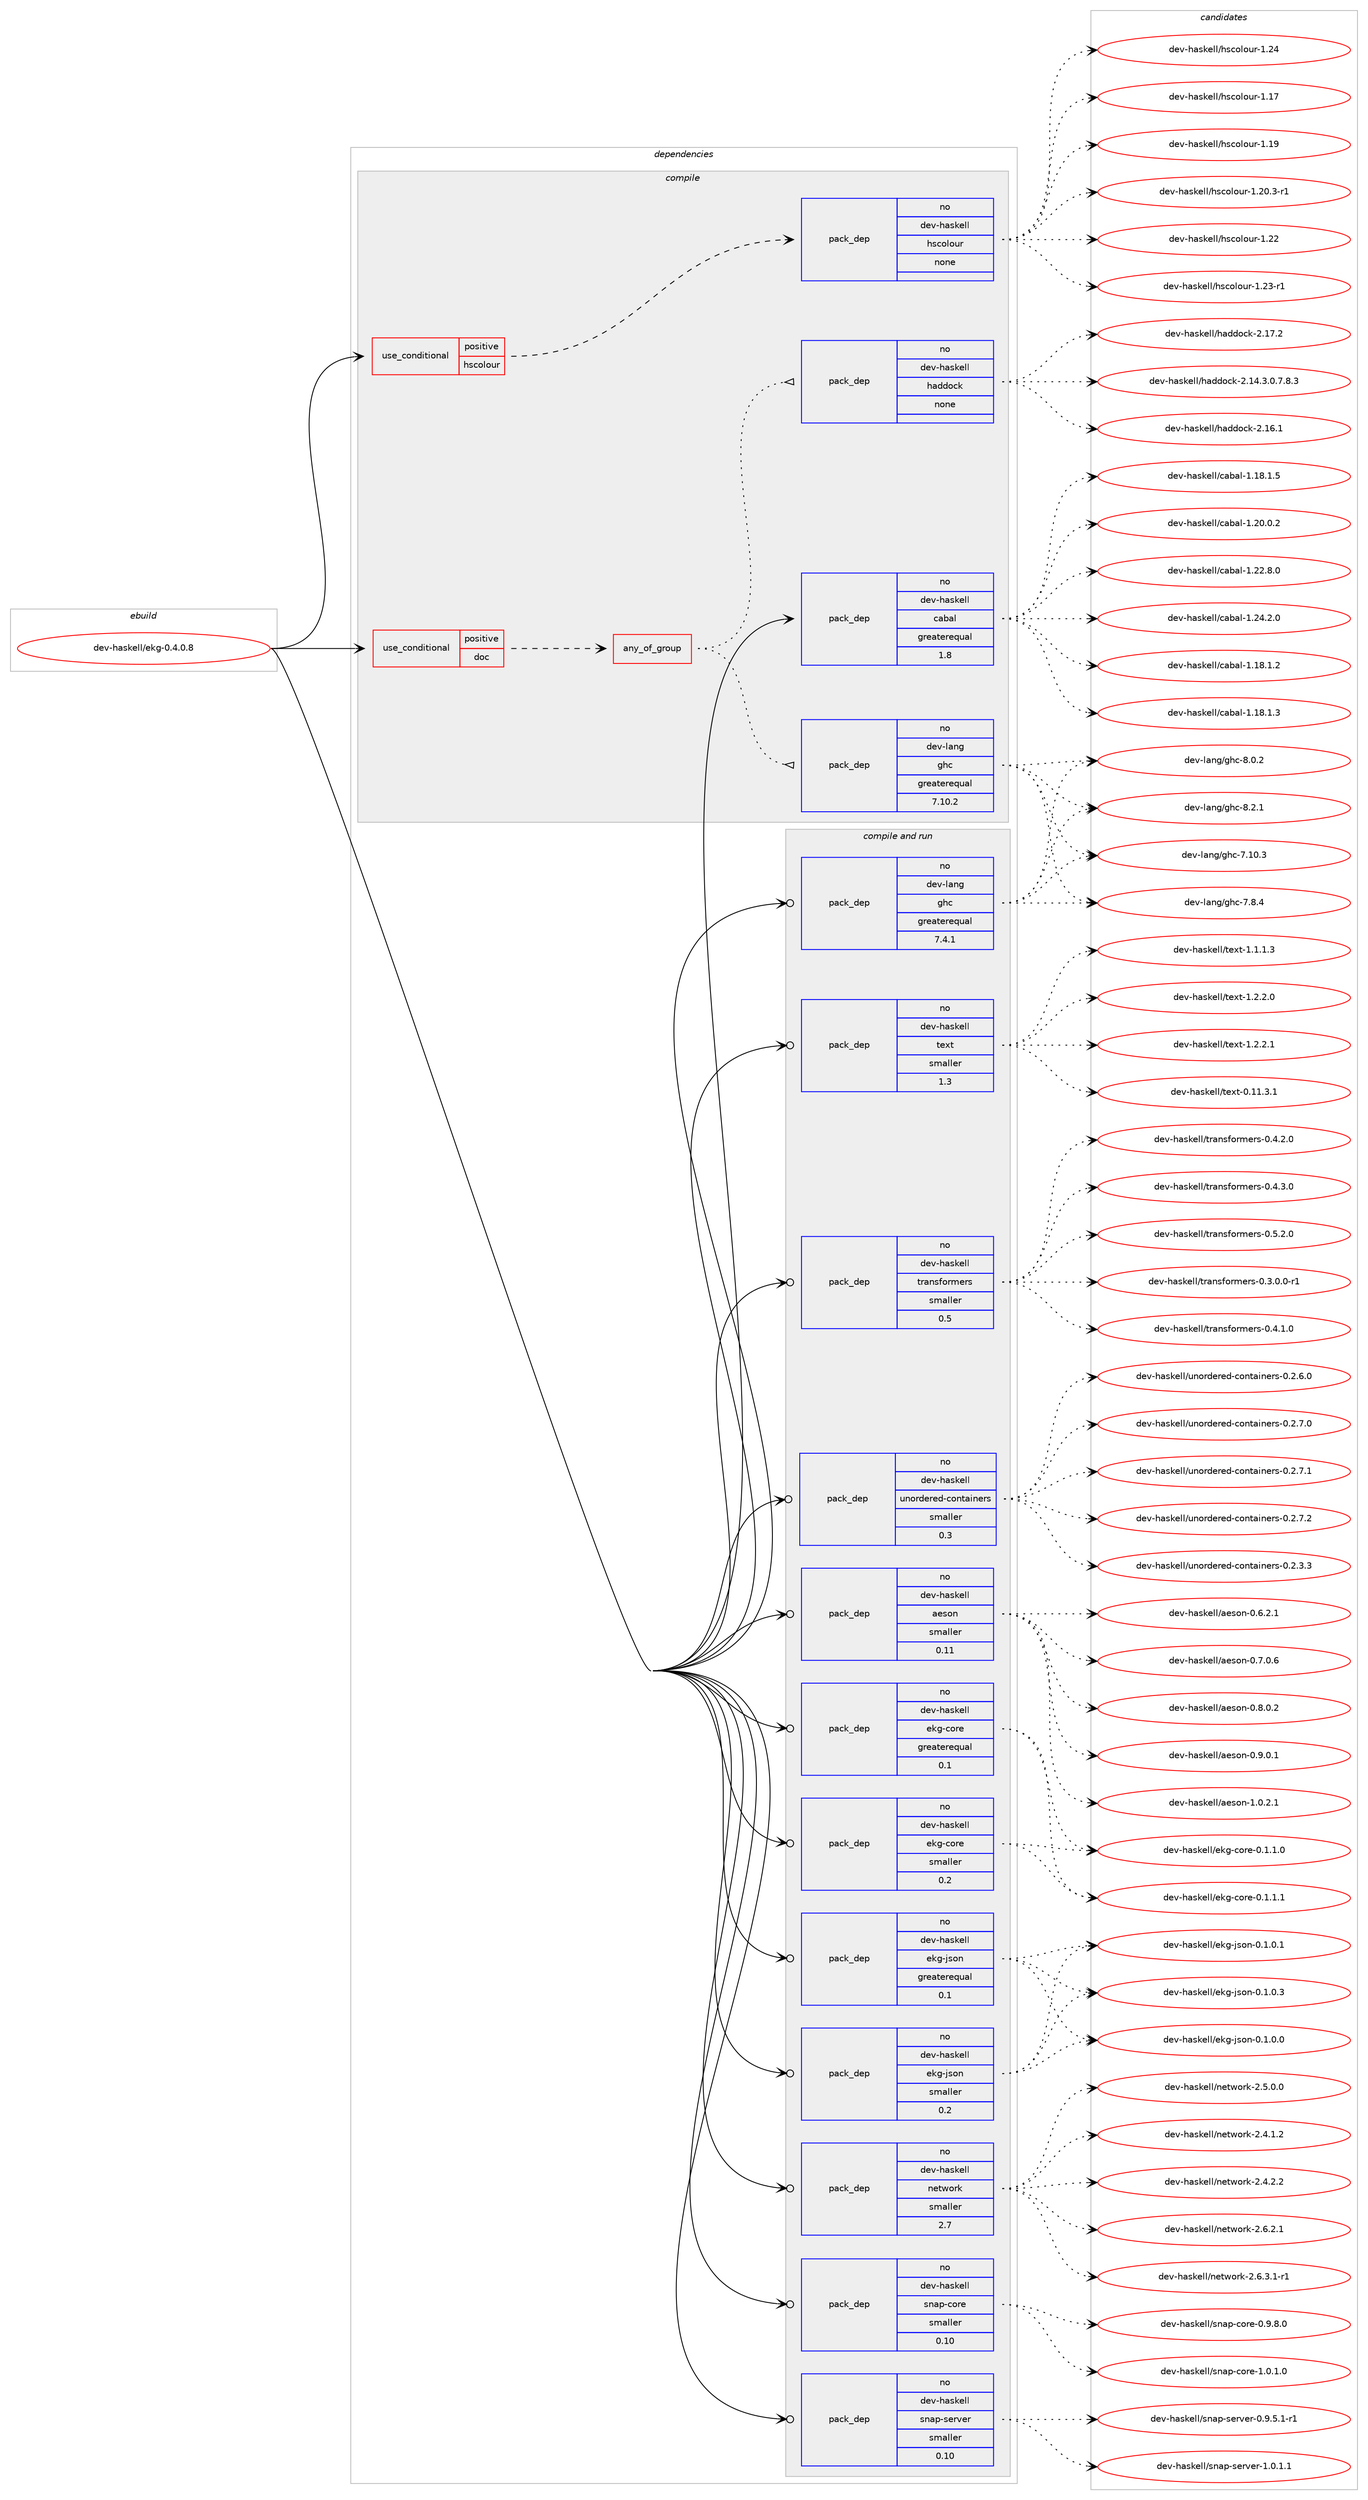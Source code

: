 digraph prolog {

# *************
# Graph options
# *************

newrank=true;
concentrate=true;
compound=true;
graph [rankdir=LR,fontname=Helvetica,fontsize=10,ranksep=1.5];#, ranksep=2.5, nodesep=0.2];
edge  [arrowhead=vee];
node  [fontname=Helvetica,fontsize=10];

# **********
# The ebuild
# **********

subgraph cluster_leftcol {
color=gray;
rank=same;
label=<<i>ebuild</i>>;
id [label="dev-haskell/ekg-0.4.0.8", color=red, width=4, href="../dev-haskell/ekg-0.4.0.8.svg"];
}

# ****************
# The dependencies
# ****************

subgraph cluster_midcol {
color=gray;
label=<<i>dependencies</i>>;
subgraph cluster_compile {
fillcolor="#eeeeee";
style=filled;
label=<<i>compile</i>>;
subgraph cond18768 {
dependency79824 [label=<<TABLE BORDER="0" CELLBORDER="1" CELLSPACING="0" CELLPADDING="4"><TR><TD ROWSPAN="3" CELLPADDING="10">use_conditional</TD></TR><TR><TD>positive</TD></TR><TR><TD>doc</TD></TR></TABLE>>, shape=none, color=red];
subgraph any1952 {
dependency79825 [label=<<TABLE BORDER="0" CELLBORDER="1" CELLSPACING="0" CELLPADDING="4"><TR><TD CELLPADDING="10">any_of_group</TD></TR></TABLE>>, shape=none, color=red];subgraph pack59074 {
dependency79826 [label=<<TABLE BORDER="0" CELLBORDER="1" CELLSPACING="0" CELLPADDING="4" WIDTH="220"><TR><TD ROWSPAN="6" CELLPADDING="30">pack_dep</TD></TR><TR><TD WIDTH="110">no</TD></TR><TR><TD>dev-haskell</TD></TR><TR><TD>haddock</TD></TR><TR><TD>none</TD></TR><TR><TD></TD></TR></TABLE>>, shape=none, color=blue];
}
dependency79825:e -> dependency79826:w [weight=20,style="dotted",arrowhead="oinv"];
subgraph pack59075 {
dependency79827 [label=<<TABLE BORDER="0" CELLBORDER="1" CELLSPACING="0" CELLPADDING="4" WIDTH="220"><TR><TD ROWSPAN="6" CELLPADDING="30">pack_dep</TD></TR><TR><TD WIDTH="110">no</TD></TR><TR><TD>dev-lang</TD></TR><TR><TD>ghc</TD></TR><TR><TD>greaterequal</TD></TR><TR><TD>7.10.2</TD></TR></TABLE>>, shape=none, color=blue];
}
dependency79825:e -> dependency79827:w [weight=20,style="dotted",arrowhead="oinv"];
}
dependency79824:e -> dependency79825:w [weight=20,style="dashed",arrowhead="vee"];
}
id:e -> dependency79824:w [weight=20,style="solid",arrowhead="vee"];
subgraph cond18769 {
dependency79828 [label=<<TABLE BORDER="0" CELLBORDER="1" CELLSPACING="0" CELLPADDING="4"><TR><TD ROWSPAN="3" CELLPADDING="10">use_conditional</TD></TR><TR><TD>positive</TD></TR><TR><TD>hscolour</TD></TR></TABLE>>, shape=none, color=red];
subgraph pack59076 {
dependency79829 [label=<<TABLE BORDER="0" CELLBORDER="1" CELLSPACING="0" CELLPADDING="4" WIDTH="220"><TR><TD ROWSPAN="6" CELLPADDING="30">pack_dep</TD></TR><TR><TD WIDTH="110">no</TD></TR><TR><TD>dev-haskell</TD></TR><TR><TD>hscolour</TD></TR><TR><TD>none</TD></TR><TR><TD></TD></TR></TABLE>>, shape=none, color=blue];
}
dependency79828:e -> dependency79829:w [weight=20,style="dashed",arrowhead="vee"];
}
id:e -> dependency79828:w [weight=20,style="solid",arrowhead="vee"];
subgraph pack59077 {
dependency79830 [label=<<TABLE BORDER="0" CELLBORDER="1" CELLSPACING="0" CELLPADDING="4" WIDTH="220"><TR><TD ROWSPAN="6" CELLPADDING="30">pack_dep</TD></TR><TR><TD WIDTH="110">no</TD></TR><TR><TD>dev-haskell</TD></TR><TR><TD>cabal</TD></TR><TR><TD>greaterequal</TD></TR><TR><TD>1.8</TD></TR></TABLE>>, shape=none, color=blue];
}
id:e -> dependency79830:w [weight=20,style="solid",arrowhead="vee"];
}
subgraph cluster_compileandrun {
fillcolor="#eeeeee";
style=filled;
label=<<i>compile and run</i>>;
subgraph pack59078 {
dependency79831 [label=<<TABLE BORDER="0" CELLBORDER="1" CELLSPACING="0" CELLPADDING="4" WIDTH="220"><TR><TD ROWSPAN="6" CELLPADDING="30">pack_dep</TD></TR><TR><TD WIDTH="110">no</TD></TR><TR><TD>dev-haskell</TD></TR><TR><TD>aeson</TD></TR><TR><TD>smaller</TD></TR><TR><TD>0.11</TD></TR></TABLE>>, shape=none, color=blue];
}
id:e -> dependency79831:w [weight=20,style="solid",arrowhead="odotvee"];
subgraph pack59079 {
dependency79832 [label=<<TABLE BORDER="0" CELLBORDER="1" CELLSPACING="0" CELLPADDING="4" WIDTH="220"><TR><TD ROWSPAN="6" CELLPADDING="30">pack_dep</TD></TR><TR><TD WIDTH="110">no</TD></TR><TR><TD>dev-haskell</TD></TR><TR><TD>ekg-core</TD></TR><TR><TD>greaterequal</TD></TR><TR><TD>0.1</TD></TR></TABLE>>, shape=none, color=blue];
}
id:e -> dependency79832:w [weight=20,style="solid",arrowhead="odotvee"];
subgraph pack59080 {
dependency79833 [label=<<TABLE BORDER="0" CELLBORDER="1" CELLSPACING="0" CELLPADDING="4" WIDTH="220"><TR><TD ROWSPAN="6" CELLPADDING="30">pack_dep</TD></TR><TR><TD WIDTH="110">no</TD></TR><TR><TD>dev-haskell</TD></TR><TR><TD>ekg-core</TD></TR><TR><TD>smaller</TD></TR><TR><TD>0.2</TD></TR></TABLE>>, shape=none, color=blue];
}
id:e -> dependency79833:w [weight=20,style="solid",arrowhead="odotvee"];
subgraph pack59081 {
dependency79834 [label=<<TABLE BORDER="0" CELLBORDER="1" CELLSPACING="0" CELLPADDING="4" WIDTH="220"><TR><TD ROWSPAN="6" CELLPADDING="30">pack_dep</TD></TR><TR><TD WIDTH="110">no</TD></TR><TR><TD>dev-haskell</TD></TR><TR><TD>ekg-json</TD></TR><TR><TD>greaterequal</TD></TR><TR><TD>0.1</TD></TR></TABLE>>, shape=none, color=blue];
}
id:e -> dependency79834:w [weight=20,style="solid",arrowhead="odotvee"];
subgraph pack59082 {
dependency79835 [label=<<TABLE BORDER="0" CELLBORDER="1" CELLSPACING="0" CELLPADDING="4" WIDTH="220"><TR><TD ROWSPAN="6" CELLPADDING="30">pack_dep</TD></TR><TR><TD WIDTH="110">no</TD></TR><TR><TD>dev-haskell</TD></TR><TR><TD>ekg-json</TD></TR><TR><TD>smaller</TD></TR><TR><TD>0.2</TD></TR></TABLE>>, shape=none, color=blue];
}
id:e -> dependency79835:w [weight=20,style="solid",arrowhead="odotvee"];
subgraph pack59083 {
dependency79836 [label=<<TABLE BORDER="0" CELLBORDER="1" CELLSPACING="0" CELLPADDING="4" WIDTH="220"><TR><TD ROWSPAN="6" CELLPADDING="30">pack_dep</TD></TR><TR><TD WIDTH="110">no</TD></TR><TR><TD>dev-haskell</TD></TR><TR><TD>network</TD></TR><TR><TD>smaller</TD></TR><TR><TD>2.7</TD></TR></TABLE>>, shape=none, color=blue];
}
id:e -> dependency79836:w [weight=20,style="solid",arrowhead="odotvee"];
subgraph pack59084 {
dependency79837 [label=<<TABLE BORDER="0" CELLBORDER="1" CELLSPACING="0" CELLPADDING="4" WIDTH="220"><TR><TD ROWSPAN="6" CELLPADDING="30">pack_dep</TD></TR><TR><TD WIDTH="110">no</TD></TR><TR><TD>dev-haskell</TD></TR><TR><TD>snap-core</TD></TR><TR><TD>smaller</TD></TR><TR><TD>0.10</TD></TR></TABLE>>, shape=none, color=blue];
}
id:e -> dependency79837:w [weight=20,style="solid",arrowhead="odotvee"];
subgraph pack59085 {
dependency79838 [label=<<TABLE BORDER="0" CELLBORDER="1" CELLSPACING="0" CELLPADDING="4" WIDTH="220"><TR><TD ROWSPAN="6" CELLPADDING="30">pack_dep</TD></TR><TR><TD WIDTH="110">no</TD></TR><TR><TD>dev-haskell</TD></TR><TR><TD>snap-server</TD></TR><TR><TD>smaller</TD></TR><TR><TD>0.10</TD></TR></TABLE>>, shape=none, color=blue];
}
id:e -> dependency79838:w [weight=20,style="solid",arrowhead="odotvee"];
subgraph pack59086 {
dependency79839 [label=<<TABLE BORDER="0" CELLBORDER="1" CELLSPACING="0" CELLPADDING="4" WIDTH="220"><TR><TD ROWSPAN="6" CELLPADDING="30">pack_dep</TD></TR><TR><TD WIDTH="110">no</TD></TR><TR><TD>dev-haskell</TD></TR><TR><TD>text</TD></TR><TR><TD>smaller</TD></TR><TR><TD>1.3</TD></TR></TABLE>>, shape=none, color=blue];
}
id:e -> dependency79839:w [weight=20,style="solid",arrowhead="odotvee"];
subgraph pack59087 {
dependency79840 [label=<<TABLE BORDER="0" CELLBORDER="1" CELLSPACING="0" CELLPADDING="4" WIDTH="220"><TR><TD ROWSPAN="6" CELLPADDING="30">pack_dep</TD></TR><TR><TD WIDTH="110">no</TD></TR><TR><TD>dev-haskell</TD></TR><TR><TD>transformers</TD></TR><TR><TD>smaller</TD></TR><TR><TD>0.5</TD></TR></TABLE>>, shape=none, color=blue];
}
id:e -> dependency79840:w [weight=20,style="solid",arrowhead="odotvee"];
subgraph pack59088 {
dependency79841 [label=<<TABLE BORDER="0" CELLBORDER="1" CELLSPACING="0" CELLPADDING="4" WIDTH="220"><TR><TD ROWSPAN="6" CELLPADDING="30">pack_dep</TD></TR><TR><TD WIDTH="110">no</TD></TR><TR><TD>dev-haskell</TD></TR><TR><TD>unordered-containers</TD></TR><TR><TD>smaller</TD></TR><TR><TD>0.3</TD></TR></TABLE>>, shape=none, color=blue];
}
id:e -> dependency79841:w [weight=20,style="solid",arrowhead="odotvee"];
subgraph pack59089 {
dependency79842 [label=<<TABLE BORDER="0" CELLBORDER="1" CELLSPACING="0" CELLPADDING="4" WIDTH="220"><TR><TD ROWSPAN="6" CELLPADDING="30">pack_dep</TD></TR><TR><TD WIDTH="110">no</TD></TR><TR><TD>dev-lang</TD></TR><TR><TD>ghc</TD></TR><TR><TD>greaterequal</TD></TR><TR><TD>7.4.1</TD></TR></TABLE>>, shape=none, color=blue];
}
id:e -> dependency79842:w [weight=20,style="solid",arrowhead="odotvee"];
}
subgraph cluster_run {
fillcolor="#eeeeee";
style=filled;
label=<<i>run</i>>;
}
}

# **************
# The candidates
# **************

subgraph cluster_choices {
rank=same;
color=gray;
label=<<i>candidates</i>>;

subgraph choice59074 {
color=black;
nodesep=1;
choice1001011184510497115107101108108471049710010011199107455046495246514648465546564651 [label="dev-haskell/haddock-2.14.3.0.7.8.3", color=red, width=4,href="../dev-haskell/haddock-2.14.3.0.7.8.3.svg"];
choice100101118451049711510710110810847104971001001119910745504649544649 [label="dev-haskell/haddock-2.16.1", color=red, width=4,href="../dev-haskell/haddock-2.16.1.svg"];
choice100101118451049711510710110810847104971001001119910745504649554650 [label="dev-haskell/haddock-2.17.2", color=red, width=4,href="../dev-haskell/haddock-2.17.2.svg"];
dependency79826:e -> choice1001011184510497115107101108108471049710010011199107455046495246514648465546564651:w [style=dotted,weight="100"];
dependency79826:e -> choice100101118451049711510710110810847104971001001119910745504649544649:w [style=dotted,weight="100"];
dependency79826:e -> choice100101118451049711510710110810847104971001001119910745504649554650:w [style=dotted,weight="100"];
}
subgraph choice59075 {
color=black;
nodesep=1;
choice1001011184510897110103471031049945554649484651 [label="dev-lang/ghc-7.10.3", color=red, width=4,href="../dev-lang/ghc-7.10.3.svg"];
choice10010111845108971101034710310499455546564652 [label="dev-lang/ghc-7.8.4", color=red, width=4,href="../dev-lang/ghc-7.8.4.svg"];
choice10010111845108971101034710310499455646484650 [label="dev-lang/ghc-8.0.2", color=red, width=4,href="../dev-lang/ghc-8.0.2.svg"];
choice10010111845108971101034710310499455646504649 [label="dev-lang/ghc-8.2.1", color=red, width=4,href="../dev-lang/ghc-8.2.1.svg"];
dependency79827:e -> choice1001011184510897110103471031049945554649484651:w [style=dotted,weight="100"];
dependency79827:e -> choice10010111845108971101034710310499455546564652:w [style=dotted,weight="100"];
dependency79827:e -> choice10010111845108971101034710310499455646484650:w [style=dotted,weight="100"];
dependency79827:e -> choice10010111845108971101034710310499455646504649:w [style=dotted,weight="100"];
}
subgraph choice59076 {
color=black;
nodesep=1;
choice100101118451049711510710110810847104115991111081111171144549464955 [label="dev-haskell/hscolour-1.17", color=red, width=4,href="../dev-haskell/hscolour-1.17.svg"];
choice100101118451049711510710110810847104115991111081111171144549464957 [label="dev-haskell/hscolour-1.19", color=red, width=4,href="../dev-haskell/hscolour-1.19.svg"];
choice10010111845104971151071011081084710411599111108111117114454946504846514511449 [label="dev-haskell/hscolour-1.20.3-r1", color=red, width=4,href="../dev-haskell/hscolour-1.20.3-r1.svg"];
choice100101118451049711510710110810847104115991111081111171144549465050 [label="dev-haskell/hscolour-1.22", color=red, width=4,href="../dev-haskell/hscolour-1.22.svg"];
choice1001011184510497115107101108108471041159911110811111711445494650514511449 [label="dev-haskell/hscolour-1.23-r1", color=red, width=4,href="../dev-haskell/hscolour-1.23-r1.svg"];
choice100101118451049711510710110810847104115991111081111171144549465052 [label="dev-haskell/hscolour-1.24", color=red, width=4,href="../dev-haskell/hscolour-1.24.svg"];
dependency79829:e -> choice100101118451049711510710110810847104115991111081111171144549464955:w [style=dotted,weight="100"];
dependency79829:e -> choice100101118451049711510710110810847104115991111081111171144549464957:w [style=dotted,weight="100"];
dependency79829:e -> choice10010111845104971151071011081084710411599111108111117114454946504846514511449:w [style=dotted,weight="100"];
dependency79829:e -> choice100101118451049711510710110810847104115991111081111171144549465050:w [style=dotted,weight="100"];
dependency79829:e -> choice1001011184510497115107101108108471041159911110811111711445494650514511449:w [style=dotted,weight="100"];
dependency79829:e -> choice100101118451049711510710110810847104115991111081111171144549465052:w [style=dotted,weight="100"];
}
subgraph choice59077 {
color=black;
nodesep=1;
choice10010111845104971151071011081084799979897108454946495646494650 [label="dev-haskell/cabal-1.18.1.2", color=red, width=4,href="../dev-haskell/cabal-1.18.1.2.svg"];
choice10010111845104971151071011081084799979897108454946495646494651 [label="dev-haskell/cabal-1.18.1.3", color=red, width=4,href="../dev-haskell/cabal-1.18.1.3.svg"];
choice10010111845104971151071011081084799979897108454946495646494653 [label="dev-haskell/cabal-1.18.1.5", color=red, width=4,href="../dev-haskell/cabal-1.18.1.5.svg"];
choice10010111845104971151071011081084799979897108454946504846484650 [label="dev-haskell/cabal-1.20.0.2", color=red, width=4,href="../dev-haskell/cabal-1.20.0.2.svg"];
choice10010111845104971151071011081084799979897108454946505046564648 [label="dev-haskell/cabal-1.22.8.0", color=red, width=4,href="../dev-haskell/cabal-1.22.8.0.svg"];
choice10010111845104971151071011081084799979897108454946505246504648 [label="dev-haskell/cabal-1.24.2.0", color=red, width=4,href="../dev-haskell/cabal-1.24.2.0.svg"];
dependency79830:e -> choice10010111845104971151071011081084799979897108454946495646494650:w [style=dotted,weight="100"];
dependency79830:e -> choice10010111845104971151071011081084799979897108454946495646494651:w [style=dotted,weight="100"];
dependency79830:e -> choice10010111845104971151071011081084799979897108454946495646494653:w [style=dotted,weight="100"];
dependency79830:e -> choice10010111845104971151071011081084799979897108454946504846484650:w [style=dotted,weight="100"];
dependency79830:e -> choice10010111845104971151071011081084799979897108454946505046564648:w [style=dotted,weight="100"];
dependency79830:e -> choice10010111845104971151071011081084799979897108454946505246504648:w [style=dotted,weight="100"];
}
subgraph choice59078 {
color=black;
nodesep=1;
choice100101118451049711510710110810847971011151111104548465446504649 [label="dev-haskell/aeson-0.6.2.1", color=red, width=4,href="../dev-haskell/aeson-0.6.2.1.svg"];
choice100101118451049711510710110810847971011151111104548465546484654 [label="dev-haskell/aeson-0.7.0.6", color=red, width=4,href="../dev-haskell/aeson-0.7.0.6.svg"];
choice100101118451049711510710110810847971011151111104548465646484650 [label="dev-haskell/aeson-0.8.0.2", color=red, width=4,href="../dev-haskell/aeson-0.8.0.2.svg"];
choice100101118451049711510710110810847971011151111104548465746484649 [label="dev-haskell/aeson-0.9.0.1", color=red, width=4,href="../dev-haskell/aeson-0.9.0.1.svg"];
choice100101118451049711510710110810847971011151111104549464846504649 [label="dev-haskell/aeson-1.0.2.1", color=red, width=4,href="../dev-haskell/aeson-1.0.2.1.svg"];
dependency79831:e -> choice100101118451049711510710110810847971011151111104548465446504649:w [style=dotted,weight="100"];
dependency79831:e -> choice100101118451049711510710110810847971011151111104548465546484654:w [style=dotted,weight="100"];
dependency79831:e -> choice100101118451049711510710110810847971011151111104548465646484650:w [style=dotted,weight="100"];
dependency79831:e -> choice100101118451049711510710110810847971011151111104548465746484649:w [style=dotted,weight="100"];
dependency79831:e -> choice100101118451049711510710110810847971011151111104549464846504649:w [style=dotted,weight="100"];
}
subgraph choice59079 {
color=black;
nodesep=1;
choice10010111845104971151071011081084710110710345991111141014548464946494648 [label="dev-haskell/ekg-core-0.1.1.0", color=red, width=4,href="../dev-haskell/ekg-core-0.1.1.0.svg"];
choice10010111845104971151071011081084710110710345991111141014548464946494649 [label="dev-haskell/ekg-core-0.1.1.1", color=red, width=4,href="../dev-haskell/ekg-core-0.1.1.1.svg"];
dependency79832:e -> choice10010111845104971151071011081084710110710345991111141014548464946494648:w [style=dotted,weight="100"];
dependency79832:e -> choice10010111845104971151071011081084710110710345991111141014548464946494649:w [style=dotted,weight="100"];
}
subgraph choice59080 {
color=black;
nodesep=1;
choice10010111845104971151071011081084710110710345991111141014548464946494648 [label="dev-haskell/ekg-core-0.1.1.0", color=red, width=4,href="../dev-haskell/ekg-core-0.1.1.0.svg"];
choice10010111845104971151071011081084710110710345991111141014548464946494649 [label="dev-haskell/ekg-core-0.1.1.1", color=red, width=4,href="../dev-haskell/ekg-core-0.1.1.1.svg"];
dependency79833:e -> choice10010111845104971151071011081084710110710345991111141014548464946494648:w [style=dotted,weight="100"];
dependency79833:e -> choice10010111845104971151071011081084710110710345991111141014548464946494649:w [style=dotted,weight="100"];
}
subgraph choice59081 {
color=black;
nodesep=1;
choice100101118451049711510710110810847101107103451061151111104548464946484648 [label="dev-haskell/ekg-json-0.1.0.0", color=red, width=4,href="../dev-haskell/ekg-json-0.1.0.0.svg"];
choice100101118451049711510710110810847101107103451061151111104548464946484649 [label="dev-haskell/ekg-json-0.1.0.1", color=red, width=4,href="../dev-haskell/ekg-json-0.1.0.1.svg"];
choice100101118451049711510710110810847101107103451061151111104548464946484651 [label="dev-haskell/ekg-json-0.1.0.3", color=red, width=4,href="../dev-haskell/ekg-json-0.1.0.3.svg"];
dependency79834:e -> choice100101118451049711510710110810847101107103451061151111104548464946484648:w [style=dotted,weight="100"];
dependency79834:e -> choice100101118451049711510710110810847101107103451061151111104548464946484649:w [style=dotted,weight="100"];
dependency79834:e -> choice100101118451049711510710110810847101107103451061151111104548464946484651:w [style=dotted,weight="100"];
}
subgraph choice59082 {
color=black;
nodesep=1;
choice100101118451049711510710110810847101107103451061151111104548464946484648 [label="dev-haskell/ekg-json-0.1.0.0", color=red, width=4,href="../dev-haskell/ekg-json-0.1.0.0.svg"];
choice100101118451049711510710110810847101107103451061151111104548464946484649 [label="dev-haskell/ekg-json-0.1.0.1", color=red, width=4,href="../dev-haskell/ekg-json-0.1.0.1.svg"];
choice100101118451049711510710110810847101107103451061151111104548464946484651 [label="dev-haskell/ekg-json-0.1.0.3", color=red, width=4,href="../dev-haskell/ekg-json-0.1.0.3.svg"];
dependency79835:e -> choice100101118451049711510710110810847101107103451061151111104548464946484648:w [style=dotted,weight="100"];
dependency79835:e -> choice100101118451049711510710110810847101107103451061151111104548464946484649:w [style=dotted,weight="100"];
dependency79835:e -> choice100101118451049711510710110810847101107103451061151111104548464946484651:w [style=dotted,weight="100"];
}
subgraph choice59083 {
color=black;
nodesep=1;
choice1001011184510497115107101108108471101011161191111141074550465246494650 [label="dev-haskell/network-2.4.1.2", color=red, width=4,href="../dev-haskell/network-2.4.1.2.svg"];
choice1001011184510497115107101108108471101011161191111141074550465246504650 [label="dev-haskell/network-2.4.2.2", color=red, width=4,href="../dev-haskell/network-2.4.2.2.svg"];
choice1001011184510497115107101108108471101011161191111141074550465346484648 [label="dev-haskell/network-2.5.0.0", color=red, width=4,href="../dev-haskell/network-2.5.0.0.svg"];
choice1001011184510497115107101108108471101011161191111141074550465446504649 [label="dev-haskell/network-2.6.2.1", color=red, width=4,href="../dev-haskell/network-2.6.2.1.svg"];
choice10010111845104971151071011081084711010111611911111410745504654465146494511449 [label="dev-haskell/network-2.6.3.1-r1", color=red, width=4,href="../dev-haskell/network-2.6.3.1-r1.svg"];
dependency79836:e -> choice1001011184510497115107101108108471101011161191111141074550465246494650:w [style=dotted,weight="100"];
dependency79836:e -> choice1001011184510497115107101108108471101011161191111141074550465246504650:w [style=dotted,weight="100"];
dependency79836:e -> choice1001011184510497115107101108108471101011161191111141074550465346484648:w [style=dotted,weight="100"];
dependency79836:e -> choice1001011184510497115107101108108471101011161191111141074550465446504649:w [style=dotted,weight="100"];
dependency79836:e -> choice10010111845104971151071011081084711010111611911111410745504654465146494511449:w [style=dotted,weight="100"];
}
subgraph choice59084 {
color=black;
nodesep=1;
choice1001011184510497115107101108108471151109711245991111141014548465746564648 [label="dev-haskell/snap-core-0.9.8.0", color=red, width=4,href="../dev-haskell/snap-core-0.9.8.0.svg"];
choice1001011184510497115107101108108471151109711245991111141014549464846494648 [label="dev-haskell/snap-core-1.0.1.0", color=red, width=4,href="../dev-haskell/snap-core-1.0.1.0.svg"];
dependency79837:e -> choice1001011184510497115107101108108471151109711245991111141014548465746564648:w [style=dotted,weight="100"];
dependency79837:e -> choice1001011184510497115107101108108471151109711245991111141014549464846494648:w [style=dotted,weight="100"];
}
subgraph choice59085 {
color=black;
nodesep=1;
choice100101118451049711510710110810847115110971124511510111411810111445484657465346494511449 [label="dev-haskell/snap-server-0.9.5.1-r1", color=red, width=4,href="../dev-haskell/snap-server-0.9.5.1-r1.svg"];
choice10010111845104971151071011081084711511097112451151011141181011144549464846494649 [label="dev-haskell/snap-server-1.0.1.1", color=red, width=4,href="../dev-haskell/snap-server-1.0.1.1.svg"];
dependency79838:e -> choice100101118451049711510710110810847115110971124511510111411810111445484657465346494511449:w [style=dotted,weight="100"];
dependency79838:e -> choice10010111845104971151071011081084711511097112451151011141181011144549464846494649:w [style=dotted,weight="100"];
}
subgraph choice59086 {
color=black;
nodesep=1;
choice100101118451049711510710110810847116101120116454846494946514649 [label="dev-haskell/text-0.11.3.1", color=red, width=4,href="../dev-haskell/text-0.11.3.1.svg"];
choice1001011184510497115107101108108471161011201164549464946494651 [label="dev-haskell/text-1.1.1.3", color=red, width=4,href="../dev-haskell/text-1.1.1.3.svg"];
choice1001011184510497115107101108108471161011201164549465046504648 [label="dev-haskell/text-1.2.2.0", color=red, width=4,href="../dev-haskell/text-1.2.2.0.svg"];
choice1001011184510497115107101108108471161011201164549465046504649 [label="dev-haskell/text-1.2.2.1", color=red, width=4,href="../dev-haskell/text-1.2.2.1.svg"];
dependency79839:e -> choice100101118451049711510710110810847116101120116454846494946514649:w [style=dotted,weight="100"];
dependency79839:e -> choice1001011184510497115107101108108471161011201164549464946494651:w [style=dotted,weight="100"];
dependency79839:e -> choice1001011184510497115107101108108471161011201164549465046504648:w [style=dotted,weight="100"];
dependency79839:e -> choice1001011184510497115107101108108471161011201164549465046504649:w [style=dotted,weight="100"];
}
subgraph choice59087 {
color=black;
nodesep=1;
choice1001011184510497115107101108108471161149711011510211111410910111411545484651464846484511449 [label="dev-haskell/transformers-0.3.0.0-r1", color=red, width=4,href="../dev-haskell/transformers-0.3.0.0-r1.svg"];
choice100101118451049711510710110810847116114971101151021111141091011141154548465246494648 [label="dev-haskell/transformers-0.4.1.0", color=red, width=4,href="../dev-haskell/transformers-0.4.1.0.svg"];
choice100101118451049711510710110810847116114971101151021111141091011141154548465246504648 [label="dev-haskell/transformers-0.4.2.0", color=red, width=4,href="../dev-haskell/transformers-0.4.2.0.svg"];
choice100101118451049711510710110810847116114971101151021111141091011141154548465246514648 [label="dev-haskell/transformers-0.4.3.0", color=red, width=4,href="../dev-haskell/transformers-0.4.3.0.svg"];
choice100101118451049711510710110810847116114971101151021111141091011141154548465346504648 [label="dev-haskell/transformers-0.5.2.0", color=red, width=4,href="../dev-haskell/transformers-0.5.2.0.svg"];
dependency79840:e -> choice1001011184510497115107101108108471161149711011510211111410910111411545484651464846484511449:w [style=dotted,weight="100"];
dependency79840:e -> choice100101118451049711510710110810847116114971101151021111141091011141154548465246494648:w [style=dotted,weight="100"];
dependency79840:e -> choice100101118451049711510710110810847116114971101151021111141091011141154548465246504648:w [style=dotted,weight="100"];
dependency79840:e -> choice100101118451049711510710110810847116114971101151021111141091011141154548465246514648:w [style=dotted,weight="100"];
dependency79840:e -> choice100101118451049711510710110810847116114971101151021111141091011141154548465346504648:w [style=dotted,weight="100"];
}
subgraph choice59088 {
color=black;
nodesep=1;
choice1001011184510497115107101108108471171101111141001011141011004599111110116971051101011141154548465046514651 [label="dev-haskell/unordered-containers-0.2.3.3", color=red, width=4,href="../dev-haskell/unordered-containers-0.2.3.3.svg"];
choice1001011184510497115107101108108471171101111141001011141011004599111110116971051101011141154548465046544648 [label="dev-haskell/unordered-containers-0.2.6.0", color=red, width=4,href="../dev-haskell/unordered-containers-0.2.6.0.svg"];
choice1001011184510497115107101108108471171101111141001011141011004599111110116971051101011141154548465046554648 [label="dev-haskell/unordered-containers-0.2.7.0", color=red, width=4,href="../dev-haskell/unordered-containers-0.2.7.0.svg"];
choice1001011184510497115107101108108471171101111141001011141011004599111110116971051101011141154548465046554649 [label="dev-haskell/unordered-containers-0.2.7.1", color=red, width=4,href="../dev-haskell/unordered-containers-0.2.7.1.svg"];
choice1001011184510497115107101108108471171101111141001011141011004599111110116971051101011141154548465046554650 [label="dev-haskell/unordered-containers-0.2.7.2", color=red, width=4,href="../dev-haskell/unordered-containers-0.2.7.2.svg"];
dependency79841:e -> choice1001011184510497115107101108108471171101111141001011141011004599111110116971051101011141154548465046514651:w [style=dotted,weight="100"];
dependency79841:e -> choice1001011184510497115107101108108471171101111141001011141011004599111110116971051101011141154548465046544648:w [style=dotted,weight="100"];
dependency79841:e -> choice1001011184510497115107101108108471171101111141001011141011004599111110116971051101011141154548465046554648:w [style=dotted,weight="100"];
dependency79841:e -> choice1001011184510497115107101108108471171101111141001011141011004599111110116971051101011141154548465046554649:w [style=dotted,weight="100"];
dependency79841:e -> choice1001011184510497115107101108108471171101111141001011141011004599111110116971051101011141154548465046554650:w [style=dotted,weight="100"];
}
subgraph choice59089 {
color=black;
nodesep=1;
choice1001011184510897110103471031049945554649484651 [label="dev-lang/ghc-7.10.3", color=red, width=4,href="../dev-lang/ghc-7.10.3.svg"];
choice10010111845108971101034710310499455546564652 [label="dev-lang/ghc-7.8.4", color=red, width=4,href="../dev-lang/ghc-7.8.4.svg"];
choice10010111845108971101034710310499455646484650 [label="dev-lang/ghc-8.0.2", color=red, width=4,href="../dev-lang/ghc-8.0.2.svg"];
choice10010111845108971101034710310499455646504649 [label="dev-lang/ghc-8.2.1", color=red, width=4,href="../dev-lang/ghc-8.2.1.svg"];
dependency79842:e -> choice1001011184510897110103471031049945554649484651:w [style=dotted,weight="100"];
dependency79842:e -> choice10010111845108971101034710310499455546564652:w [style=dotted,weight="100"];
dependency79842:e -> choice10010111845108971101034710310499455646484650:w [style=dotted,weight="100"];
dependency79842:e -> choice10010111845108971101034710310499455646504649:w [style=dotted,weight="100"];
}
}

}
